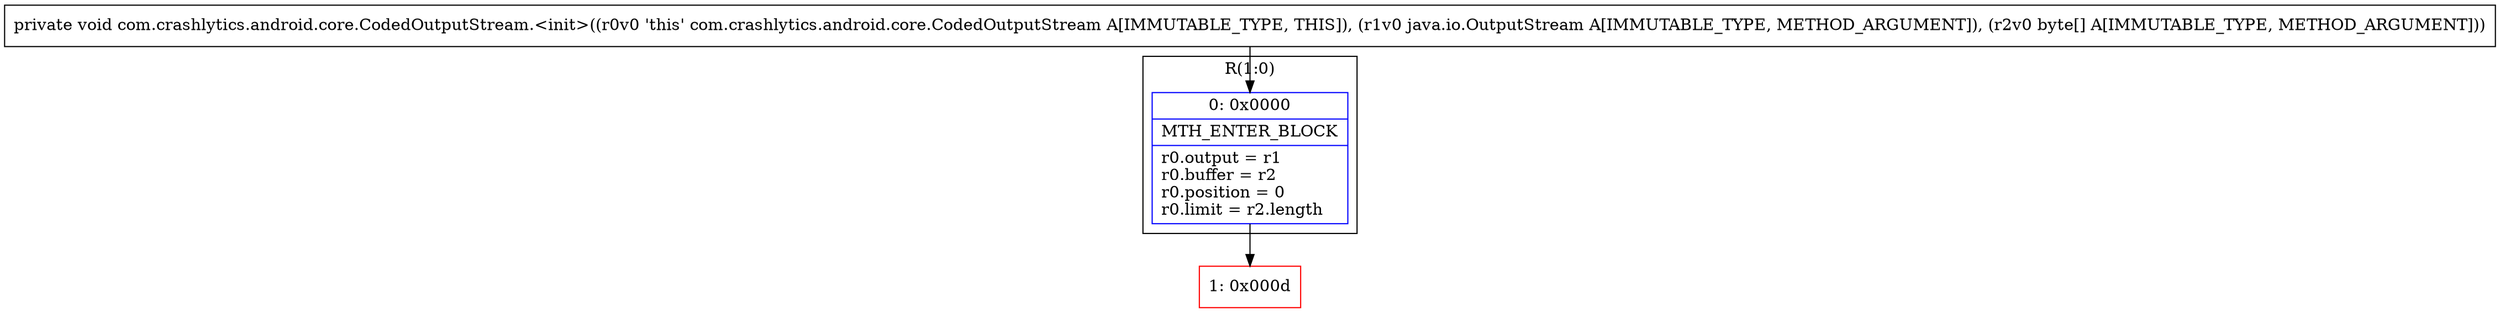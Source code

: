 digraph "CFG forcom.crashlytics.android.core.CodedOutputStream.\<init\>(Ljava\/io\/OutputStream;[B)V" {
subgraph cluster_Region_517120615 {
label = "R(1:0)";
node [shape=record,color=blue];
Node_0 [shape=record,label="{0\:\ 0x0000|MTH_ENTER_BLOCK\l|r0.output = r1\lr0.buffer = r2\lr0.position = 0\lr0.limit = r2.length\l}"];
}
Node_1 [shape=record,color=red,label="{1\:\ 0x000d}"];
MethodNode[shape=record,label="{private void com.crashlytics.android.core.CodedOutputStream.\<init\>((r0v0 'this' com.crashlytics.android.core.CodedOutputStream A[IMMUTABLE_TYPE, THIS]), (r1v0 java.io.OutputStream A[IMMUTABLE_TYPE, METHOD_ARGUMENT]), (r2v0 byte[] A[IMMUTABLE_TYPE, METHOD_ARGUMENT])) }"];
MethodNode -> Node_0;
Node_0 -> Node_1;
}

